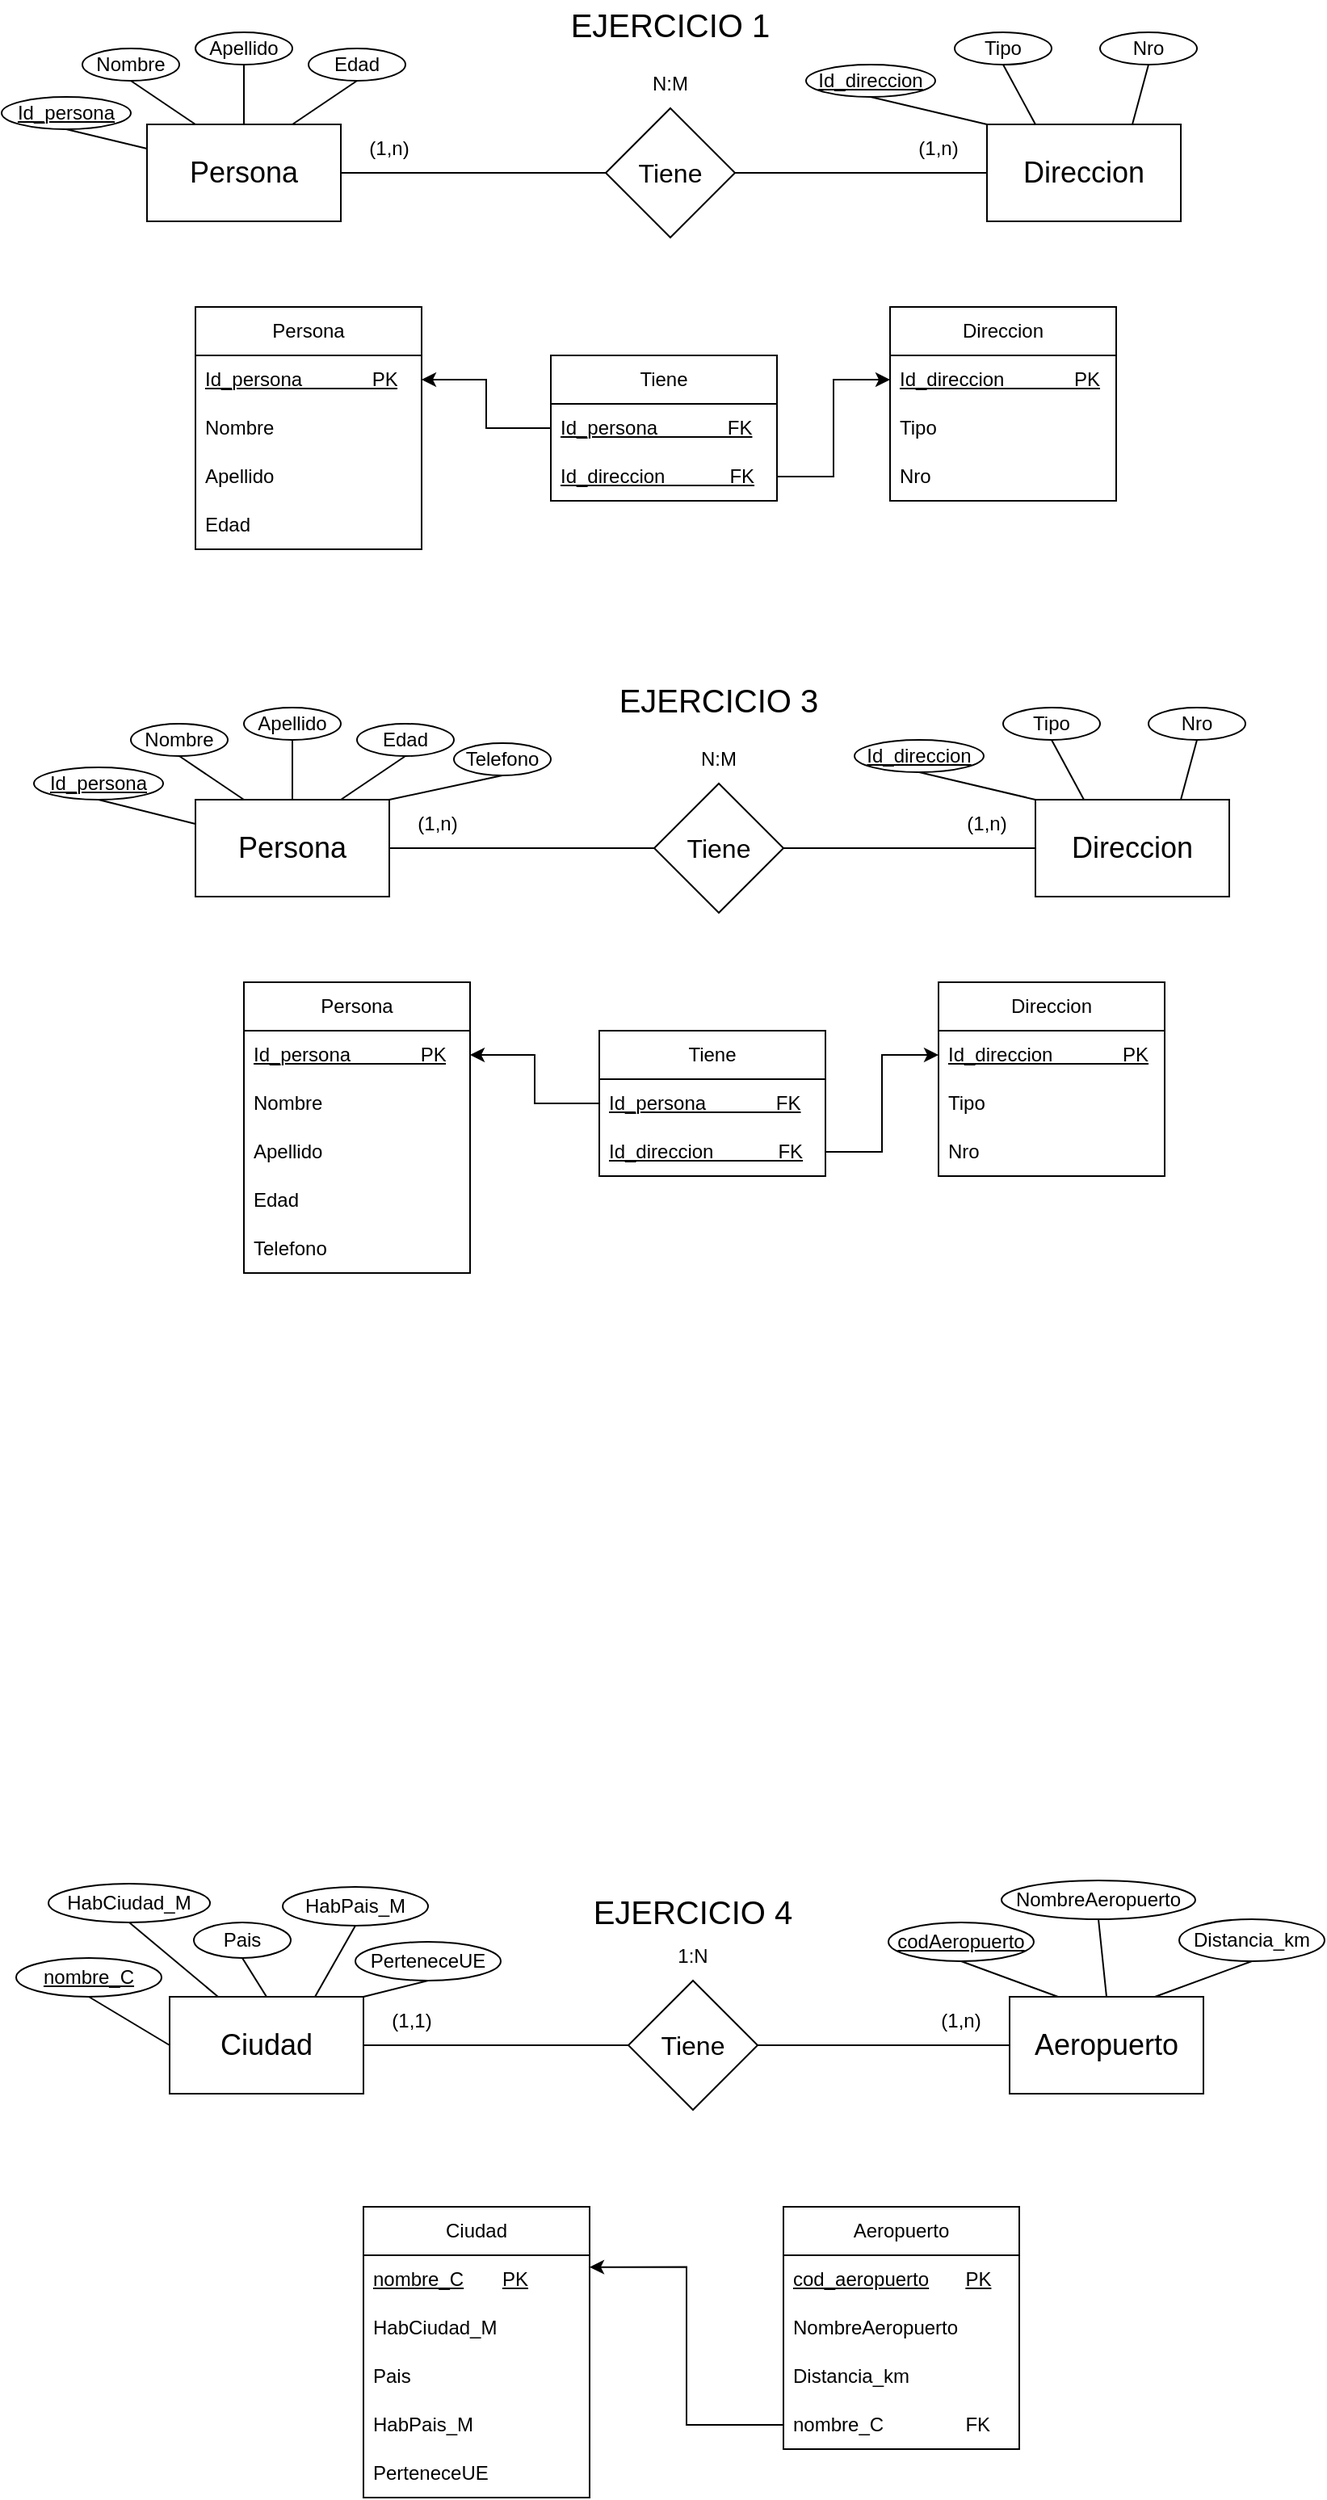 <mxfile version="22.1.0" type="github">
  <diagram name="Página-1" id="Z795Bbzr82MwVMrNqGUJ">
    <mxGraphModel dx="1278" dy="665" grid="1" gridSize="10" guides="1" tooltips="1" connect="1" arrows="1" fold="1" page="1" pageScale="1" pageWidth="827" pageHeight="1169" math="0" shadow="0">
      <root>
        <mxCell id="0" />
        <mxCell id="1" parent="0" />
        <mxCell id="fTpqq8_Z_Hes4YuYpRoL-5" style="edgeStyle=orthogonalEdgeStyle;rounded=0;orthogonalLoop=1;jettySize=auto;html=1;endArrow=none;endFill=0;" parent="1" source="fTpqq8_Z_Hes4YuYpRoL-1" target="fTpqq8_Z_Hes4YuYpRoL-2" edge="1">
          <mxGeometry relative="1" as="geometry" />
        </mxCell>
        <mxCell id="fTpqq8_Z_Hes4YuYpRoL-1" value="&lt;font style=&quot;font-size: 18px;&quot;&gt;Persona&lt;/font&gt;" style="rounded=0;whiteSpace=wrap;html=1;" parent="1" vertex="1">
          <mxGeometry x="90" y="117" width="120" height="60" as="geometry" />
        </mxCell>
        <mxCell id="fTpqq8_Z_Hes4YuYpRoL-6" style="edgeStyle=orthogonalEdgeStyle;rounded=0;orthogonalLoop=1;jettySize=auto;html=1;endArrow=none;endFill=0;" parent="1" source="fTpqq8_Z_Hes4YuYpRoL-2" target="fTpqq8_Z_Hes4YuYpRoL-3" edge="1">
          <mxGeometry relative="1" as="geometry" />
        </mxCell>
        <mxCell id="fTpqq8_Z_Hes4YuYpRoL-2" value="&lt;font style=&quot;font-size: 16px;&quot;&gt;Tiene&lt;/font&gt;" style="rhombus;whiteSpace=wrap;html=1;" parent="1" vertex="1">
          <mxGeometry x="374" y="107" width="80" height="80" as="geometry" />
        </mxCell>
        <mxCell id="fTpqq8_Z_Hes4YuYpRoL-3" value="&lt;font style=&quot;font-size: 18px;&quot;&gt;Direccion&lt;/font&gt;" style="rounded=0;whiteSpace=wrap;html=1;" parent="1" vertex="1">
          <mxGeometry x="610" y="117" width="120" height="60" as="geometry" />
        </mxCell>
        <mxCell id="fTpqq8_Z_Hes4YuYpRoL-7" value="(1,n)" style="text;html=1;strokeColor=none;fillColor=none;align=center;verticalAlign=middle;whiteSpace=wrap;rounded=0;" parent="1" vertex="1">
          <mxGeometry x="550" y="117" width="60" height="30" as="geometry" />
        </mxCell>
        <mxCell id="fTpqq8_Z_Hes4YuYpRoL-8" value="(1,n)" style="text;html=1;strokeColor=none;fillColor=none;align=center;verticalAlign=middle;whiteSpace=wrap;rounded=0;" parent="1" vertex="1">
          <mxGeometry x="210" y="117" width="60" height="30" as="geometry" />
        </mxCell>
        <mxCell id="fTpqq8_Z_Hes4YuYpRoL-9" value="N:M" style="text;html=1;strokeColor=none;fillColor=none;align=center;verticalAlign=middle;whiteSpace=wrap;rounded=0;" parent="1" vertex="1">
          <mxGeometry x="384" y="77" width="60" height="30" as="geometry" />
        </mxCell>
        <mxCell id="fTpqq8_Z_Hes4YuYpRoL-11" style="edgeStyle=orthogonalEdgeStyle;rounded=0;orthogonalLoop=1;jettySize=auto;html=1;endArrow=none;endFill=0;" parent="1" source="fTpqq8_Z_Hes4YuYpRoL-12" target="fTpqq8_Z_Hes4YuYpRoL-14" edge="1">
          <mxGeometry relative="1" as="geometry" />
        </mxCell>
        <mxCell id="fTpqq8_Z_Hes4YuYpRoL-12" value="&lt;font style=&quot;font-size: 18px;&quot;&gt;Ciudad&lt;/font&gt;" style="rounded=0;whiteSpace=wrap;html=1;" parent="1" vertex="1">
          <mxGeometry x="104" y="1276" width="120" height="60" as="geometry" />
        </mxCell>
        <mxCell id="fTpqq8_Z_Hes4YuYpRoL-13" style="edgeStyle=orthogonalEdgeStyle;rounded=0;orthogonalLoop=1;jettySize=auto;html=1;endArrow=none;endFill=0;" parent="1" source="fTpqq8_Z_Hes4YuYpRoL-14" target="fTpqq8_Z_Hes4YuYpRoL-15" edge="1">
          <mxGeometry relative="1" as="geometry" />
        </mxCell>
        <mxCell id="fTpqq8_Z_Hes4YuYpRoL-14" value="&lt;font style=&quot;font-size: 16px;&quot;&gt;Tiene&lt;/font&gt;" style="rhombus;whiteSpace=wrap;html=1;" parent="1" vertex="1">
          <mxGeometry x="388" y="1266" width="80" height="80" as="geometry" />
        </mxCell>
        <mxCell id="fTpqq8_Z_Hes4YuYpRoL-15" value="&lt;font style=&quot;font-size: 18px;&quot;&gt;Aeropuerto&lt;/font&gt;" style="rounded=0;whiteSpace=wrap;html=1;" parent="1" vertex="1">
          <mxGeometry x="624" y="1276" width="120" height="60" as="geometry" />
        </mxCell>
        <mxCell id="fTpqq8_Z_Hes4YuYpRoL-16" value="(1,n)" style="text;html=1;strokeColor=none;fillColor=none;align=center;verticalAlign=middle;whiteSpace=wrap;rounded=0;" parent="1" vertex="1">
          <mxGeometry x="564" y="1276" width="60" height="30" as="geometry" />
        </mxCell>
        <mxCell id="fTpqq8_Z_Hes4YuYpRoL-17" value="(1,1)" style="text;html=1;strokeColor=none;fillColor=none;align=center;verticalAlign=middle;whiteSpace=wrap;rounded=0;" parent="1" vertex="1">
          <mxGeometry x="224" y="1276" width="60" height="30" as="geometry" />
        </mxCell>
        <mxCell id="fTpqq8_Z_Hes4YuYpRoL-18" value="1:N" style="text;html=1;strokeColor=none;fillColor=none;align=center;verticalAlign=middle;whiteSpace=wrap;rounded=0;" parent="1" vertex="1">
          <mxGeometry x="398" y="1236" width="60" height="30" as="geometry" />
        </mxCell>
        <mxCell id="fTpqq8_Z_Hes4YuYpRoL-19" value="Ciudad" style="swimlane;fontStyle=0;childLayout=stackLayout;horizontal=1;startSize=30;horizontalStack=0;resizeParent=1;resizeParentMax=0;resizeLast=0;collapsible=1;marginBottom=0;whiteSpace=wrap;html=1;" parent="1" vertex="1">
          <mxGeometry x="224" y="1406" width="140" height="180" as="geometry" />
        </mxCell>
        <mxCell id="fTpqq8_Z_Hes4YuYpRoL-20" value="nombre_C&lt;span style=&quot;white-space: pre;&quot;&gt;&#x9;&lt;/span&gt;PK" style="text;strokeColor=none;fillColor=none;align=left;verticalAlign=middle;spacingLeft=4;spacingRight=4;overflow=hidden;points=[[0,0.5],[1,0.5]];portConstraint=eastwest;rotatable=0;whiteSpace=wrap;html=1;fontStyle=4" parent="fTpqq8_Z_Hes4YuYpRoL-19" vertex="1">
          <mxGeometry y="30" width="140" height="30" as="geometry" />
        </mxCell>
        <mxCell id="fTpqq8_Z_Hes4YuYpRoL-21" value="HabCiudad_M" style="text;strokeColor=none;fillColor=none;align=left;verticalAlign=middle;spacingLeft=4;spacingRight=4;overflow=hidden;points=[[0,0.5],[1,0.5]];portConstraint=eastwest;rotatable=0;whiteSpace=wrap;html=1;" parent="fTpqq8_Z_Hes4YuYpRoL-19" vertex="1">
          <mxGeometry y="60" width="140" height="30" as="geometry" />
        </mxCell>
        <mxCell id="fTpqq8_Z_Hes4YuYpRoL-22" value="Pais" style="text;strokeColor=none;fillColor=none;align=left;verticalAlign=middle;spacingLeft=4;spacingRight=4;overflow=hidden;points=[[0,0.5],[1,0.5]];portConstraint=eastwest;rotatable=0;whiteSpace=wrap;html=1;" parent="fTpqq8_Z_Hes4YuYpRoL-19" vertex="1">
          <mxGeometry y="90" width="140" height="30" as="geometry" />
        </mxCell>
        <mxCell id="-cpfAN26ETImXUH0Ku8d-99" value="HabPais_M" style="text;strokeColor=none;fillColor=none;align=left;verticalAlign=middle;spacingLeft=4;spacingRight=4;overflow=hidden;points=[[0,0.5],[1,0.5]];portConstraint=eastwest;rotatable=0;whiteSpace=wrap;html=1;" vertex="1" parent="fTpqq8_Z_Hes4YuYpRoL-19">
          <mxGeometry y="120" width="140" height="30" as="geometry" />
        </mxCell>
        <mxCell id="-cpfAN26ETImXUH0Ku8d-100" value="PerteneceUE" style="text;strokeColor=none;fillColor=none;align=left;verticalAlign=middle;spacingLeft=4;spacingRight=4;overflow=hidden;points=[[0,0.5],[1,0.5]];portConstraint=eastwest;rotatable=0;whiteSpace=wrap;html=1;" vertex="1" parent="fTpqq8_Z_Hes4YuYpRoL-19">
          <mxGeometry y="150" width="140" height="30" as="geometry" />
        </mxCell>
        <mxCell id="fTpqq8_Z_Hes4YuYpRoL-23" value="Aeropuerto" style="swimlane;fontStyle=0;childLayout=stackLayout;horizontal=1;startSize=30;horizontalStack=0;resizeParent=1;resizeParentMax=0;resizeLast=0;collapsible=1;marginBottom=0;whiteSpace=wrap;html=1;" parent="1" vertex="1">
          <mxGeometry x="484" y="1406" width="146" height="150" as="geometry" />
        </mxCell>
        <mxCell id="fTpqq8_Z_Hes4YuYpRoL-24" value="cod_aeropuerto&lt;span style=&quot;white-space: pre;&quot;&gt;&#x9;&lt;/span&gt;PK" style="text;strokeColor=none;fillColor=none;align=left;verticalAlign=middle;spacingLeft=4;spacingRight=4;overflow=hidden;points=[[0,0.5],[1,0.5]];portConstraint=eastwest;rotatable=0;whiteSpace=wrap;html=1;fontStyle=4" parent="fTpqq8_Z_Hes4YuYpRoL-23" vertex="1">
          <mxGeometry y="30" width="146" height="30" as="geometry" />
        </mxCell>
        <mxCell id="fTpqq8_Z_Hes4YuYpRoL-25" value="NombreAeropuerto" style="text;strokeColor=none;fillColor=none;align=left;verticalAlign=middle;spacingLeft=4;spacingRight=4;overflow=hidden;points=[[0,0.5],[1,0.5]];portConstraint=eastwest;rotatable=0;whiteSpace=wrap;html=1;" parent="fTpqq8_Z_Hes4YuYpRoL-23" vertex="1">
          <mxGeometry y="60" width="146" height="30" as="geometry" />
        </mxCell>
        <mxCell id="fTpqq8_Z_Hes4YuYpRoL-26" value="Distancia_km" style="text;strokeColor=none;fillColor=none;align=left;verticalAlign=middle;spacingLeft=4;spacingRight=4;overflow=hidden;points=[[0,0.5],[1,0.5]];portConstraint=eastwest;rotatable=0;whiteSpace=wrap;html=1;" parent="fTpqq8_Z_Hes4YuYpRoL-23" vertex="1">
          <mxGeometry y="90" width="146" height="30" as="geometry" />
        </mxCell>
        <mxCell id="fTpqq8_Z_Hes4YuYpRoL-28" value="nombre_C&lt;span style=&quot;white-space: pre;&quot;&gt;&#x9;&lt;/span&gt;&lt;span style=&quot;white-space: pre;&quot;&gt;&#x9;&lt;/span&gt;FK" style="text;strokeColor=none;fillColor=none;align=left;verticalAlign=middle;spacingLeft=4;spacingRight=4;overflow=hidden;points=[[0,0.5],[1,0.5]];portConstraint=eastwest;rotatable=0;whiteSpace=wrap;html=1;" parent="fTpqq8_Z_Hes4YuYpRoL-23" vertex="1">
          <mxGeometry y="120" width="146" height="30" as="geometry" />
        </mxCell>
        <mxCell id="fTpqq8_Z_Hes4YuYpRoL-29" style="edgeStyle=orthogonalEdgeStyle;rounded=0;orthogonalLoop=1;jettySize=auto;html=1;entryX=1;entryY=0.244;entryDx=0;entryDy=0;entryPerimeter=0;" parent="1" source="fTpqq8_Z_Hes4YuYpRoL-28" target="fTpqq8_Z_Hes4YuYpRoL-20" edge="1">
          <mxGeometry relative="1" as="geometry" />
        </mxCell>
        <mxCell id="fTpqq8_Z_Hes4YuYpRoL-30" value="&lt;font style=&quot;font-size: 20px;&quot;&gt;EJERCICIO 4&lt;/font&gt;" style="text;html=1;strokeColor=none;fillColor=none;align=center;verticalAlign=middle;whiteSpace=wrap;rounded=0;" parent="1" vertex="1">
          <mxGeometry x="354" y="1208" width="148" height="30" as="geometry" />
        </mxCell>
        <mxCell id="-cpfAN26ETImXUH0Ku8d-1" value="&lt;font style=&quot;font-size: 20px;&quot;&gt;EJERCICIO 1&lt;/font&gt;" style="text;html=1;strokeColor=none;fillColor=none;align=center;verticalAlign=middle;whiteSpace=wrap;rounded=0;" vertex="1" parent="1">
          <mxGeometry x="340" y="40" width="148" height="30" as="geometry" />
        </mxCell>
        <mxCell id="-cpfAN26ETImXUH0Ku8d-2" value="Persona" style="swimlane;fontStyle=0;childLayout=stackLayout;horizontal=1;startSize=30;horizontalStack=0;resizeParent=1;resizeParentMax=0;resizeLast=0;collapsible=1;marginBottom=0;whiteSpace=wrap;html=1;" vertex="1" parent="1">
          <mxGeometry x="120" y="230" width="140" height="150" as="geometry" />
        </mxCell>
        <mxCell id="-cpfAN26ETImXUH0Ku8d-3" value="Id_persona&amp;nbsp; &amp;nbsp; &amp;nbsp; &amp;nbsp; &amp;nbsp; &amp;nbsp; &amp;nbsp;PK" style="text;strokeColor=none;fillColor=none;align=left;verticalAlign=middle;spacingLeft=4;spacingRight=4;overflow=hidden;points=[[0,0.5],[1,0.5]];portConstraint=eastwest;rotatable=0;whiteSpace=wrap;html=1;fontStyle=4" vertex="1" parent="-cpfAN26ETImXUH0Ku8d-2">
          <mxGeometry y="30" width="140" height="30" as="geometry" />
        </mxCell>
        <mxCell id="-cpfAN26ETImXUH0Ku8d-4" value="Nombre" style="text;strokeColor=none;fillColor=none;align=left;verticalAlign=middle;spacingLeft=4;spacingRight=4;overflow=hidden;points=[[0,0.5],[1,0.5]];portConstraint=eastwest;rotatable=0;whiteSpace=wrap;html=1;" vertex="1" parent="-cpfAN26ETImXUH0Ku8d-2">
          <mxGeometry y="60" width="140" height="30" as="geometry" />
        </mxCell>
        <mxCell id="-cpfAN26ETImXUH0Ku8d-5" value="Apellido" style="text;strokeColor=none;fillColor=none;align=left;verticalAlign=middle;spacingLeft=4;spacingRight=4;overflow=hidden;points=[[0,0.5],[1,0.5]];portConstraint=eastwest;rotatable=0;whiteSpace=wrap;html=1;" vertex="1" parent="-cpfAN26ETImXUH0Ku8d-2">
          <mxGeometry y="90" width="140" height="30" as="geometry" />
        </mxCell>
        <mxCell id="-cpfAN26ETImXUH0Ku8d-27" value="Edad" style="text;strokeColor=none;fillColor=none;align=left;verticalAlign=middle;spacingLeft=4;spacingRight=4;overflow=hidden;points=[[0,0.5],[1,0.5]];portConstraint=eastwest;rotatable=0;whiteSpace=wrap;html=1;" vertex="1" parent="-cpfAN26ETImXUH0Ku8d-2">
          <mxGeometry y="120" width="140" height="30" as="geometry" />
        </mxCell>
        <mxCell id="-cpfAN26ETImXUH0Ku8d-6" value="Nombre" style="ellipse;whiteSpace=wrap;html=1;" vertex="1" parent="1">
          <mxGeometry x="50" y="70" width="60" height="20" as="geometry" />
        </mxCell>
        <mxCell id="-cpfAN26ETImXUH0Ku8d-9" value="Apellido" style="ellipse;whiteSpace=wrap;html=1;" vertex="1" parent="1">
          <mxGeometry x="120" y="60" width="60" height="20" as="geometry" />
        </mxCell>
        <mxCell id="-cpfAN26ETImXUH0Ku8d-10" value="Edad" style="ellipse;whiteSpace=wrap;html=1;" vertex="1" parent="1">
          <mxGeometry x="190" y="70" width="60" height="20" as="geometry" />
        </mxCell>
        <mxCell id="-cpfAN26ETImXUH0Ku8d-11" value="Tipo" style="ellipse;whiteSpace=wrap;html=1;" vertex="1" parent="1">
          <mxGeometry x="590" y="60" width="60" height="20" as="geometry" />
        </mxCell>
        <mxCell id="-cpfAN26ETImXUH0Ku8d-13" value="Nro" style="ellipse;whiteSpace=wrap;html=1;" vertex="1" parent="1">
          <mxGeometry x="680" y="60" width="60" height="20" as="geometry" />
        </mxCell>
        <mxCell id="-cpfAN26ETImXUH0Ku8d-16" value="" style="endArrow=none;html=1;rounded=0;entryX=0.5;entryY=1;entryDx=0;entryDy=0;exitX=0.75;exitY=0;exitDx=0;exitDy=0;" edge="1" parent="1" source="fTpqq8_Z_Hes4YuYpRoL-3" target="-cpfAN26ETImXUH0Ku8d-13">
          <mxGeometry width="50" height="50" relative="1" as="geometry">
            <mxPoint x="655" y="147" as="sourcePoint" />
            <mxPoint x="705" y="97" as="targetPoint" />
          </mxGeometry>
        </mxCell>
        <mxCell id="-cpfAN26ETImXUH0Ku8d-17" value="" style="endArrow=none;html=1;rounded=0;entryX=0.5;entryY=1;entryDx=0;entryDy=0;exitX=0.25;exitY=0;exitDx=0;exitDy=0;" edge="1" parent="1" source="fTpqq8_Z_Hes4YuYpRoL-3" target="-cpfAN26ETImXUH0Ku8d-11">
          <mxGeometry width="50" height="50" relative="1" as="geometry">
            <mxPoint x="520" y="127" as="sourcePoint" />
            <mxPoint x="570" y="77" as="targetPoint" />
          </mxGeometry>
        </mxCell>
        <mxCell id="-cpfAN26ETImXUH0Ku8d-18" value="" style="endArrow=none;html=1;rounded=0;entryX=0.5;entryY=1;entryDx=0;entryDy=0;exitX=0.25;exitY=0;exitDx=0;exitDy=0;" edge="1" parent="1" source="fTpqq8_Z_Hes4YuYpRoL-1" target="-cpfAN26ETImXUH0Ku8d-6">
          <mxGeometry width="50" height="50" relative="1" as="geometry">
            <mxPoint x="20" y="147" as="sourcePoint" />
            <mxPoint x="70" y="97" as="targetPoint" />
          </mxGeometry>
        </mxCell>
        <mxCell id="-cpfAN26ETImXUH0Ku8d-19" value="" style="endArrow=none;html=1;rounded=0;entryX=0.5;entryY=1;entryDx=0;entryDy=0;exitX=0.5;exitY=0;exitDx=0;exitDy=0;" edge="1" parent="1" source="fTpqq8_Z_Hes4YuYpRoL-1" target="-cpfAN26ETImXUH0Ku8d-9">
          <mxGeometry width="50" height="50" relative="1" as="geometry">
            <mxPoint x="110" y="147" as="sourcePoint" />
            <mxPoint x="160" y="97" as="targetPoint" />
          </mxGeometry>
        </mxCell>
        <mxCell id="-cpfAN26ETImXUH0Ku8d-20" value="" style="endArrow=none;html=1;rounded=0;entryX=0.5;entryY=1;entryDx=0;entryDy=0;exitX=0.75;exitY=0;exitDx=0;exitDy=0;" edge="1" parent="1" source="fTpqq8_Z_Hes4YuYpRoL-1" target="-cpfAN26ETImXUH0Ku8d-10">
          <mxGeometry width="50" height="50" relative="1" as="geometry">
            <mxPoint x="210" y="147" as="sourcePoint" />
            <mxPoint x="260" y="97" as="targetPoint" />
          </mxGeometry>
        </mxCell>
        <mxCell id="-cpfAN26ETImXUH0Ku8d-22" value="Id_persona" style="ellipse;whiteSpace=wrap;html=1;fontStyle=4" vertex="1" parent="1">
          <mxGeometry y="100" width="80" height="20" as="geometry" />
        </mxCell>
        <mxCell id="-cpfAN26ETImXUH0Ku8d-24" value="" style="endArrow=none;html=1;rounded=0;entryX=0.5;entryY=1;entryDx=0;entryDy=0;exitX=0;exitY=0.25;exitDx=0;exitDy=0;" edge="1" parent="1" source="fTpqq8_Z_Hes4YuYpRoL-1" target="-cpfAN26ETImXUH0Ku8d-22">
          <mxGeometry width="50" height="50" relative="1" as="geometry">
            <mxPoint x="10" y="210" as="sourcePoint" />
            <mxPoint x="60" y="160" as="targetPoint" />
          </mxGeometry>
        </mxCell>
        <mxCell id="-cpfAN26ETImXUH0Ku8d-25" value="Id_direccion" style="ellipse;whiteSpace=wrap;html=1;fontStyle=4" vertex="1" parent="1">
          <mxGeometry x="498" y="80" width="80" height="20" as="geometry" />
        </mxCell>
        <mxCell id="-cpfAN26ETImXUH0Ku8d-26" value="" style="endArrow=none;html=1;rounded=0;entryX=0.5;entryY=1;entryDx=0;entryDy=0;exitX=1;exitY=0;exitDx=0;exitDy=0;" edge="1" parent="1" source="fTpqq8_Z_Hes4YuYpRoL-7" target="-cpfAN26ETImXUH0Ku8d-25">
          <mxGeometry width="50" height="50" relative="1" as="geometry">
            <mxPoint x="488" y="167" as="sourcePoint" />
            <mxPoint x="538" y="117" as="targetPoint" />
          </mxGeometry>
        </mxCell>
        <mxCell id="-cpfAN26ETImXUH0Ku8d-28" value="Direccion" style="swimlane;fontStyle=0;childLayout=stackLayout;horizontal=1;startSize=30;horizontalStack=0;resizeParent=1;resizeParentMax=0;resizeLast=0;collapsible=1;marginBottom=0;whiteSpace=wrap;html=1;" vertex="1" parent="1">
          <mxGeometry x="550" y="230" width="140" height="120" as="geometry" />
        </mxCell>
        <mxCell id="-cpfAN26ETImXUH0Ku8d-29" value="Id_direccion&amp;nbsp; &amp;nbsp; &amp;nbsp; &amp;nbsp; &amp;nbsp; &amp;nbsp; &amp;nbsp;PK" style="text;strokeColor=none;fillColor=none;align=left;verticalAlign=middle;spacingLeft=4;spacingRight=4;overflow=hidden;points=[[0,0.5],[1,0.5]];portConstraint=eastwest;rotatable=0;whiteSpace=wrap;html=1;fontStyle=4" vertex="1" parent="-cpfAN26ETImXUH0Ku8d-28">
          <mxGeometry y="30" width="140" height="30" as="geometry" />
        </mxCell>
        <mxCell id="-cpfAN26ETImXUH0Ku8d-30" value="Tipo" style="text;strokeColor=none;fillColor=none;align=left;verticalAlign=middle;spacingLeft=4;spacingRight=4;overflow=hidden;points=[[0,0.5],[1,0.5]];portConstraint=eastwest;rotatable=0;whiteSpace=wrap;html=1;" vertex="1" parent="-cpfAN26ETImXUH0Ku8d-28">
          <mxGeometry y="60" width="140" height="30" as="geometry" />
        </mxCell>
        <mxCell id="-cpfAN26ETImXUH0Ku8d-31" value="Nro" style="text;strokeColor=none;fillColor=none;align=left;verticalAlign=middle;spacingLeft=4;spacingRight=4;overflow=hidden;points=[[0,0.5],[1,0.5]];portConstraint=eastwest;rotatable=0;whiteSpace=wrap;html=1;" vertex="1" parent="-cpfAN26ETImXUH0Ku8d-28">
          <mxGeometry y="90" width="140" height="30" as="geometry" />
        </mxCell>
        <mxCell id="-cpfAN26ETImXUH0Ku8d-33" value="Tiene" style="swimlane;fontStyle=0;childLayout=stackLayout;horizontal=1;startSize=30;horizontalStack=0;resizeParent=1;resizeParentMax=0;resizeLast=0;collapsible=1;marginBottom=0;whiteSpace=wrap;html=1;" vertex="1" parent="1">
          <mxGeometry x="340" y="260" width="140" height="90" as="geometry" />
        </mxCell>
        <mxCell id="-cpfAN26ETImXUH0Ku8d-34" value="Id_persona&amp;nbsp; &amp;nbsp; &amp;nbsp; &amp;nbsp; &amp;nbsp; &amp;nbsp; &amp;nbsp;FK" style="text;strokeColor=none;fillColor=none;align=left;verticalAlign=middle;spacingLeft=4;spacingRight=4;overflow=hidden;points=[[0,0.5],[1,0.5]];portConstraint=eastwest;rotatable=0;whiteSpace=wrap;html=1;fontStyle=4" vertex="1" parent="-cpfAN26ETImXUH0Ku8d-33">
          <mxGeometry y="30" width="140" height="30" as="geometry" />
        </mxCell>
        <mxCell id="-cpfAN26ETImXUH0Ku8d-37" value="Id_direccion&amp;nbsp; &amp;nbsp; &amp;nbsp; &amp;nbsp; &amp;nbsp; &amp;nbsp; FK" style="text;strokeColor=none;fillColor=none;align=left;verticalAlign=middle;spacingLeft=4;spacingRight=4;overflow=hidden;points=[[0,0.5],[1,0.5]];portConstraint=eastwest;rotatable=0;whiteSpace=wrap;html=1;fontStyle=4" vertex="1" parent="-cpfAN26ETImXUH0Ku8d-33">
          <mxGeometry y="60" width="140" height="30" as="geometry" />
        </mxCell>
        <mxCell id="-cpfAN26ETImXUH0Ku8d-38" style="edgeStyle=orthogonalEdgeStyle;rounded=0;orthogonalLoop=1;jettySize=auto;html=1;" edge="1" parent="1" source="-cpfAN26ETImXUH0Ku8d-34" target="-cpfAN26ETImXUH0Ku8d-3">
          <mxGeometry relative="1" as="geometry" />
        </mxCell>
        <mxCell id="-cpfAN26ETImXUH0Ku8d-39" style="edgeStyle=orthogonalEdgeStyle;rounded=0;orthogonalLoop=1;jettySize=auto;html=1;" edge="1" parent="1" source="-cpfAN26ETImXUH0Ku8d-37" target="-cpfAN26ETImXUH0Ku8d-29">
          <mxGeometry relative="1" as="geometry" />
        </mxCell>
        <mxCell id="-cpfAN26ETImXUH0Ku8d-40" style="edgeStyle=orthogonalEdgeStyle;rounded=0;orthogonalLoop=1;jettySize=auto;html=1;endArrow=none;endFill=0;" edge="1" parent="1" source="-cpfAN26ETImXUH0Ku8d-41" target="-cpfAN26ETImXUH0Ku8d-43">
          <mxGeometry relative="1" as="geometry" />
        </mxCell>
        <mxCell id="-cpfAN26ETImXUH0Ku8d-41" value="&lt;font style=&quot;font-size: 18px;&quot;&gt;Persona&lt;/font&gt;" style="rounded=0;whiteSpace=wrap;html=1;" vertex="1" parent="1">
          <mxGeometry x="120" y="535" width="120" height="60" as="geometry" />
        </mxCell>
        <mxCell id="-cpfAN26ETImXUH0Ku8d-42" style="edgeStyle=orthogonalEdgeStyle;rounded=0;orthogonalLoop=1;jettySize=auto;html=1;endArrow=none;endFill=0;" edge="1" parent="1" source="-cpfAN26ETImXUH0Ku8d-43" target="-cpfAN26ETImXUH0Ku8d-44">
          <mxGeometry relative="1" as="geometry" />
        </mxCell>
        <mxCell id="-cpfAN26ETImXUH0Ku8d-43" value="&lt;font style=&quot;font-size: 16px;&quot;&gt;Tiene&lt;/font&gt;" style="rhombus;whiteSpace=wrap;html=1;" vertex="1" parent="1">
          <mxGeometry x="404" y="525" width="80" height="80" as="geometry" />
        </mxCell>
        <mxCell id="-cpfAN26ETImXUH0Ku8d-44" value="&lt;font style=&quot;font-size: 18px;&quot;&gt;Direccion&lt;/font&gt;" style="rounded=0;whiteSpace=wrap;html=1;" vertex="1" parent="1">
          <mxGeometry x="640" y="535" width="120" height="60" as="geometry" />
        </mxCell>
        <mxCell id="-cpfAN26ETImXUH0Ku8d-45" value="(1,n)" style="text;html=1;strokeColor=none;fillColor=none;align=center;verticalAlign=middle;whiteSpace=wrap;rounded=0;" vertex="1" parent="1">
          <mxGeometry x="580" y="535" width="60" height="30" as="geometry" />
        </mxCell>
        <mxCell id="-cpfAN26ETImXUH0Ku8d-46" value="(1,n)" style="text;html=1;strokeColor=none;fillColor=none;align=center;verticalAlign=middle;whiteSpace=wrap;rounded=0;" vertex="1" parent="1">
          <mxGeometry x="240" y="535" width="60" height="30" as="geometry" />
        </mxCell>
        <mxCell id="-cpfAN26ETImXUH0Ku8d-47" value="N:M" style="text;html=1;strokeColor=none;fillColor=none;align=center;verticalAlign=middle;whiteSpace=wrap;rounded=0;" vertex="1" parent="1">
          <mxGeometry x="414" y="495" width="60" height="30" as="geometry" />
        </mxCell>
        <mxCell id="-cpfAN26ETImXUH0Ku8d-48" value="&lt;font style=&quot;font-size: 20px;&quot;&gt;EJERCICIO 3&lt;/font&gt;" style="text;html=1;strokeColor=none;fillColor=none;align=center;verticalAlign=middle;whiteSpace=wrap;rounded=0;" vertex="1" parent="1">
          <mxGeometry x="370" y="458" width="148" height="30" as="geometry" />
        </mxCell>
        <mxCell id="-cpfAN26ETImXUH0Ku8d-49" value="Persona" style="swimlane;fontStyle=0;childLayout=stackLayout;horizontal=1;startSize=30;horizontalStack=0;resizeParent=1;resizeParentMax=0;resizeLast=0;collapsible=1;marginBottom=0;whiteSpace=wrap;html=1;" vertex="1" parent="1">
          <mxGeometry x="150" y="648" width="140" height="180" as="geometry" />
        </mxCell>
        <mxCell id="-cpfAN26ETImXUH0Ku8d-50" value="Id_persona&amp;nbsp; &amp;nbsp; &amp;nbsp; &amp;nbsp; &amp;nbsp; &amp;nbsp; &amp;nbsp;PK" style="text;strokeColor=none;fillColor=none;align=left;verticalAlign=middle;spacingLeft=4;spacingRight=4;overflow=hidden;points=[[0,0.5],[1,0.5]];portConstraint=eastwest;rotatable=0;whiteSpace=wrap;html=1;fontStyle=4" vertex="1" parent="-cpfAN26ETImXUH0Ku8d-49">
          <mxGeometry y="30" width="140" height="30" as="geometry" />
        </mxCell>
        <mxCell id="-cpfAN26ETImXUH0Ku8d-51" value="Nombre" style="text;strokeColor=none;fillColor=none;align=left;verticalAlign=middle;spacingLeft=4;spacingRight=4;overflow=hidden;points=[[0,0.5],[1,0.5]];portConstraint=eastwest;rotatable=0;whiteSpace=wrap;html=1;" vertex="1" parent="-cpfAN26ETImXUH0Ku8d-49">
          <mxGeometry y="60" width="140" height="30" as="geometry" />
        </mxCell>
        <mxCell id="-cpfAN26ETImXUH0Ku8d-52" value="Apellido" style="text;strokeColor=none;fillColor=none;align=left;verticalAlign=middle;spacingLeft=4;spacingRight=4;overflow=hidden;points=[[0,0.5],[1,0.5]];portConstraint=eastwest;rotatable=0;whiteSpace=wrap;html=1;" vertex="1" parent="-cpfAN26ETImXUH0Ku8d-49">
          <mxGeometry y="90" width="140" height="30" as="geometry" />
        </mxCell>
        <mxCell id="-cpfAN26ETImXUH0Ku8d-53" value="Edad" style="text;strokeColor=none;fillColor=none;align=left;verticalAlign=middle;spacingLeft=4;spacingRight=4;overflow=hidden;points=[[0,0.5],[1,0.5]];portConstraint=eastwest;rotatable=0;whiteSpace=wrap;html=1;" vertex="1" parent="-cpfAN26ETImXUH0Ku8d-49">
          <mxGeometry y="120" width="140" height="30" as="geometry" />
        </mxCell>
        <mxCell id="-cpfAN26ETImXUH0Ku8d-79" value="Telefono" style="text;strokeColor=none;fillColor=none;align=left;verticalAlign=middle;spacingLeft=4;spacingRight=4;overflow=hidden;points=[[0,0.5],[1,0.5]];portConstraint=eastwest;rotatable=0;whiteSpace=wrap;html=1;" vertex="1" parent="-cpfAN26ETImXUH0Ku8d-49">
          <mxGeometry y="150" width="140" height="30" as="geometry" />
        </mxCell>
        <mxCell id="-cpfAN26ETImXUH0Ku8d-54" value="Nombre" style="ellipse;whiteSpace=wrap;html=1;" vertex="1" parent="1">
          <mxGeometry x="80" y="488" width="60" height="20" as="geometry" />
        </mxCell>
        <mxCell id="-cpfAN26ETImXUH0Ku8d-55" value="Apellido" style="ellipse;whiteSpace=wrap;html=1;" vertex="1" parent="1">
          <mxGeometry x="150" y="478" width="60" height="20" as="geometry" />
        </mxCell>
        <mxCell id="-cpfAN26ETImXUH0Ku8d-56" value="Edad" style="ellipse;whiteSpace=wrap;html=1;" vertex="1" parent="1">
          <mxGeometry x="220" y="488" width="60" height="20" as="geometry" />
        </mxCell>
        <mxCell id="-cpfAN26ETImXUH0Ku8d-57" value="Tipo" style="ellipse;whiteSpace=wrap;html=1;" vertex="1" parent="1">
          <mxGeometry x="620" y="478" width="60" height="20" as="geometry" />
        </mxCell>
        <mxCell id="-cpfAN26ETImXUH0Ku8d-58" value="Nro" style="ellipse;whiteSpace=wrap;html=1;" vertex="1" parent="1">
          <mxGeometry x="710" y="478" width="60" height="20" as="geometry" />
        </mxCell>
        <mxCell id="-cpfAN26ETImXUH0Ku8d-59" value="" style="endArrow=none;html=1;rounded=0;entryX=0.5;entryY=1;entryDx=0;entryDy=0;exitX=0.75;exitY=0;exitDx=0;exitDy=0;" edge="1" parent="1" source="-cpfAN26ETImXUH0Ku8d-44" target="-cpfAN26ETImXUH0Ku8d-58">
          <mxGeometry width="50" height="50" relative="1" as="geometry">
            <mxPoint x="685" y="565" as="sourcePoint" />
            <mxPoint x="735" y="515" as="targetPoint" />
          </mxGeometry>
        </mxCell>
        <mxCell id="-cpfAN26ETImXUH0Ku8d-60" value="" style="endArrow=none;html=1;rounded=0;entryX=0.5;entryY=1;entryDx=0;entryDy=0;exitX=0.25;exitY=0;exitDx=0;exitDy=0;" edge="1" parent="1" source="-cpfAN26ETImXUH0Ku8d-44" target="-cpfAN26ETImXUH0Ku8d-57">
          <mxGeometry width="50" height="50" relative="1" as="geometry">
            <mxPoint x="550" y="545" as="sourcePoint" />
            <mxPoint x="600" y="495" as="targetPoint" />
          </mxGeometry>
        </mxCell>
        <mxCell id="-cpfAN26ETImXUH0Ku8d-61" value="" style="endArrow=none;html=1;rounded=0;entryX=0.5;entryY=1;entryDx=0;entryDy=0;exitX=0.25;exitY=0;exitDx=0;exitDy=0;" edge="1" parent="1" source="-cpfAN26ETImXUH0Ku8d-41" target="-cpfAN26ETImXUH0Ku8d-54">
          <mxGeometry width="50" height="50" relative="1" as="geometry">
            <mxPoint x="50" y="565" as="sourcePoint" />
            <mxPoint x="100" y="515" as="targetPoint" />
          </mxGeometry>
        </mxCell>
        <mxCell id="-cpfAN26ETImXUH0Ku8d-62" value="" style="endArrow=none;html=1;rounded=0;entryX=0.5;entryY=1;entryDx=0;entryDy=0;exitX=0.5;exitY=0;exitDx=0;exitDy=0;" edge="1" parent="1" source="-cpfAN26ETImXUH0Ku8d-41" target="-cpfAN26ETImXUH0Ku8d-55">
          <mxGeometry width="50" height="50" relative="1" as="geometry">
            <mxPoint x="140" y="565" as="sourcePoint" />
            <mxPoint x="190" y="515" as="targetPoint" />
          </mxGeometry>
        </mxCell>
        <mxCell id="-cpfAN26ETImXUH0Ku8d-63" value="" style="endArrow=none;html=1;rounded=0;entryX=0.5;entryY=1;entryDx=0;entryDy=0;exitX=0.75;exitY=0;exitDx=0;exitDy=0;" edge="1" parent="1" source="-cpfAN26ETImXUH0Ku8d-41" target="-cpfAN26ETImXUH0Ku8d-56">
          <mxGeometry width="50" height="50" relative="1" as="geometry">
            <mxPoint x="240" y="565" as="sourcePoint" />
            <mxPoint x="290" y="515" as="targetPoint" />
          </mxGeometry>
        </mxCell>
        <mxCell id="-cpfAN26ETImXUH0Ku8d-64" value="Id_persona" style="ellipse;whiteSpace=wrap;html=1;fontStyle=4" vertex="1" parent="1">
          <mxGeometry x="20" y="515" width="80" height="20" as="geometry" />
        </mxCell>
        <mxCell id="-cpfAN26ETImXUH0Ku8d-65" value="" style="endArrow=none;html=1;rounded=0;entryX=0.5;entryY=1;entryDx=0;entryDy=0;exitX=0;exitY=0.25;exitDx=0;exitDy=0;" edge="1" parent="1" source="-cpfAN26ETImXUH0Ku8d-41" target="-cpfAN26ETImXUH0Ku8d-64">
          <mxGeometry width="50" height="50" relative="1" as="geometry">
            <mxPoint x="40" y="628" as="sourcePoint" />
            <mxPoint x="70" y="538" as="targetPoint" />
          </mxGeometry>
        </mxCell>
        <mxCell id="-cpfAN26ETImXUH0Ku8d-66" value="Id_direccion" style="ellipse;whiteSpace=wrap;html=1;fontStyle=4" vertex="1" parent="1">
          <mxGeometry x="528" y="498" width="80" height="20" as="geometry" />
        </mxCell>
        <mxCell id="-cpfAN26ETImXUH0Ku8d-67" value="" style="endArrow=none;html=1;rounded=0;entryX=0.5;entryY=1;entryDx=0;entryDy=0;exitX=1;exitY=0;exitDx=0;exitDy=0;" edge="1" parent="1" source="-cpfAN26ETImXUH0Ku8d-45" target="-cpfAN26ETImXUH0Ku8d-66">
          <mxGeometry width="50" height="50" relative="1" as="geometry">
            <mxPoint x="518" y="585" as="sourcePoint" />
            <mxPoint x="568" y="535" as="targetPoint" />
          </mxGeometry>
        </mxCell>
        <mxCell id="-cpfAN26ETImXUH0Ku8d-68" value="Direccion" style="swimlane;fontStyle=0;childLayout=stackLayout;horizontal=1;startSize=30;horizontalStack=0;resizeParent=1;resizeParentMax=0;resizeLast=0;collapsible=1;marginBottom=0;whiteSpace=wrap;html=1;" vertex="1" parent="1">
          <mxGeometry x="580" y="648" width="140" height="120" as="geometry" />
        </mxCell>
        <mxCell id="-cpfAN26ETImXUH0Ku8d-69" value="Id_direccion&amp;nbsp; &amp;nbsp; &amp;nbsp; &amp;nbsp; &amp;nbsp; &amp;nbsp; &amp;nbsp;PK" style="text;strokeColor=none;fillColor=none;align=left;verticalAlign=middle;spacingLeft=4;spacingRight=4;overflow=hidden;points=[[0,0.5],[1,0.5]];portConstraint=eastwest;rotatable=0;whiteSpace=wrap;html=1;fontStyle=4" vertex="1" parent="-cpfAN26ETImXUH0Ku8d-68">
          <mxGeometry y="30" width="140" height="30" as="geometry" />
        </mxCell>
        <mxCell id="-cpfAN26ETImXUH0Ku8d-70" value="Tipo" style="text;strokeColor=none;fillColor=none;align=left;verticalAlign=middle;spacingLeft=4;spacingRight=4;overflow=hidden;points=[[0,0.5],[1,0.5]];portConstraint=eastwest;rotatable=0;whiteSpace=wrap;html=1;" vertex="1" parent="-cpfAN26ETImXUH0Ku8d-68">
          <mxGeometry y="60" width="140" height="30" as="geometry" />
        </mxCell>
        <mxCell id="-cpfAN26ETImXUH0Ku8d-71" value="Nro" style="text;strokeColor=none;fillColor=none;align=left;verticalAlign=middle;spacingLeft=4;spacingRight=4;overflow=hidden;points=[[0,0.5],[1,0.5]];portConstraint=eastwest;rotatable=0;whiteSpace=wrap;html=1;" vertex="1" parent="-cpfAN26ETImXUH0Ku8d-68">
          <mxGeometry y="90" width="140" height="30" as="geometry" />
        </mxCell>
        <mxCell id="-cpfAN26ETImXUH0Ku8d-72" value="Tiene" style="swimlane;fontStyle=0;childLayout=stackLayout;horizontal=1;startSize=30;horizontalStack=0;resizeParent=1;resizeParentMax=0;resizeLast=0;collapsible=1;marginBottom=0;whiteSpace=wrap;html=1;" vertex="1" parent="1">
          <mxGeometry x="370" y="678" width="140" height="90" as="geometry" />
        </mxCell>
        <mxCell id="-cpfAN26ETImXUH0Ku8d-73" value="Id_persona&amp;nbsp; &amp;nbsp; &amp;nbsp; &amp;nbsp; &amp;nbsp; &amp;nbsp; &amp;nbsp;FK" style="text;strokeColor=none;fillColor=none;align=left;verticalAlign=middle;spacingLeft=4;spacingRight=4;overflow=hidden;points=[[0,0.5],[1,0.5]];portConstraint=eastwest;rotatable=0;whiteSpace=wrap;html=1;fontStyle=4" vertex="1" parent="-cpfAN26ETImXUH0Ku8d-72">
          <mxGeometry y="30" width="140" height="30" as="geometry" />
        </mxCell>
        <mxCell id="-cpfAN26ETImXUH0Ku8d-74" value="Id_direccion&amp;nbsp; &amp;nbsp; &amp;nbsp; &amp;nbsp; &amp;nbsp; &amp;nbsp; FK" style="text;strokeColor=none;fillColor=none;align=left;verticalAlign=middle;spacingLeft=4;spacingRight=4;overflow=hidden;points=[[0,0.5],[1,0.5]];portConstraint=eastwest;rotatable=0;whiteSpace=wrap;html=1;fontStyle=4" vertex="1" parent="-cpfAN26ETImXUH0Ku8d-72">
          <mxGeometry y="60" width="140" height="30" as="geometry" />
        </mxCell>
        <mxCell id="-cpfAN26ETImXUH0Ku8d-75" style="edgeStyle=orthogonalEdgeStyle;rounded=0;orthogonalLoop=1;jettySize=auto;html=1;" edge="1" parent="1" source="-cpfAN26ETImXUH0Ku8d-73" target="-cpfAN26ETImXUH0Ku8d-50">
          <mxGeometry relative="1" as="geometry" />
        </mxCell>
        <mxCell id="-cpfAN26ETImXUH0Ku8d-76" style="edgeStyle=orthogonalEdgeStyle;rounded=0;orthogonalLoop=1;jettySize=auto;html=1;" edge="1" parent="1" source="-cpfAN26ETImXUH0Ku8d-74" target="-cpfAN26ETImXUH0Ku8d-69">
          <mxGeometry relative="1" as="geometry" />
        </mxCell>
        <mxCell id="-cpfAN26ETImXUH0Ku8d-77" value="Telefono" style="ellipse;whiteSpace=wrap;html=1;" vertex="1" parent="1">
          <mxGeometry x="280" y="500" width="60" height="20" as="geometry" />
        </mxCell>
        <mxCell id="-cpfAN26ETImXUH0Ku8d-78" value="" style="endArrow=none;html=1;rounded=0;entryX=0.5;entryY=1;entryDx=0;entryDy=0;exitX=0;exitY=0;exitDx=0;exitDy=0;" edge="1" parent="1" source="-cpfAN26ETImXUH0Ku8d-46" target="-cpfAN26ETImXUH0Ku8d-77">
          <mxGeometry width="50" height="50" relative="1" as="geometry">
            <mxPoint x="260" y="588" as="sourcePoint" />
            <mxPoint x="310" y="538" as="targetPoint" />
          </mxGeometry>
        </mxCell>
        <mxCell id="-cpfAN26ETImXUH0Ku8d-80" value="nombre_C" style="ellipse;whiteSpace=wrap;html=1;fontStyle=4" vertex="1" parent="1">
          <mxGeometry x="9" y="1252" width="90" height="24" as="geometry" />
        </mxCell>
        <mxCell id="-cpfAN26ETImXUH0Ku8d-81" value="HabCiudad_M" style="ellipse;whiteSpace=wrap;html=1;" vertex="1" parent="1">
          <mxGeometry x="29" y="1206" width="100" height="24" as="geometry" />
        </mxCell>
        <mxCell id="-cpfAN26ETImXUH0Ku8d-82" value="HabPais_M" style="ellipse;whiteSpace=wrap;html=1;" vertex="1" parent="1">
          <mxGeometry x="174" y="1208" width="90" height="24" as="geometry" />
        </mxCell>
        <mxCell id="-cpfAN26ETImXUH0Ku8d-83" value="Pais" style="ellipse;whiteSpace=wrap;html=1;" vertex="1" parent="1">
          <mxGeometry x="119" y="1230" width="60" height="22" as="geometry" />
        </mxCell>
        <mxCell id="-cpfAN26ETImXUH0Ku8d-84" value="PerteneceUE" style="ellipse;whiteSpace=wrap;html=1;" vertex="1" parent="1">
          <mxGeometry x="219" y="1242" width="90" height="24" as="geometry" />
        </mxCell>
        <mxCell id="-cpfAN26ETImXUH0Ku8d-85" value="" style="endArrow=none;html=1;rounded=0;entryX=0.5;entryY=1;entryDx=0;entryDy=0;exitX=0;exitY=0.5;exitDx=0;exitDy=0;" edge="1" parent="1" source="fTpqq8_Z_Hes4YuYpRoL-12" target="-cpfAN26ETImXUH0Ku8d-80">
          <mxGeometry width="50" height="50" relative="1" as="geometry">
            <mxPoint x="34" y="1356" as="sourcePoint" />
            <mxPoint x="84" y="1306" as="targetPoint" />
          </mxGeometry>
        </mxCell>
        <mxCell id="-cpfAN26ETImXUH0Ku8d-86" value="" style="endArrow=none;html=1;rounded=0;entryX=0.5;entryY=1;entryDx=0;entryDy=0;exitX=0.25;exitY=0;exitDx=0;exitDy=0;" edge="1" parent="1" source="fTpqq8_Z_Hes4YuYpRoL-12" target="-cpfAN26ETImXUH0Ku8d-81">
          <mxGeometry width="50" height="50" relative="1" as="geometry">
            <mxPoint x="69" y="1306" as="sourcePoint" />
            <mxPoint x="119" y="1256" as="targetPoint" />
          </mxGeometry>
        </mxCell>
        <mxCell id="-cpfAN26ETImXUH0Ku8d-87" value="" style="endArrow=none;html=1;rounded=0;entryX=0.5;entryY=1;entryDx=0;entryDy=0;exitX=0.5;exitY=0;exitDx=0;exitDy=0;" edge="1" parent="1" source="fTpqq8_Z_Hes4YuYpRoL-12" target="-cpfAN26ETImXUH0Ku8d-83">
          <mxGeometry width="50" height="50" relative="1" as="geometry">
            <mxPoint x="109" y="1316" as="sourcePoint" />
            <mxPoint x="159" y="1266" as="targetPoint" />
          </mxGeometry>
        </mxCell>
        <mxCell id="-cpfAN26ETImXUH0Ku8d-88" value="" style="endArrow=none;html=1;rounded=0;entryX=0.5;entryY=1;entryDx=0;entryDy=0;exitX=0.75;exitY=0;exitDx=0;exitDy=0;" edge="1" parent="1" source="fTpqq8_Z_Hes4YuYpRoL-12" target="-cpfAN26ETImXUH0Ku8d-82">
          <mxGeometry width="50" height="50" relative="1" as="geometry">
            <mxPoint x="159" y="1302" as="sourcePoint" />
            <mxPoint x="209" y="1252" as="targetPoint" />
          </mxGeometry>
        </mxCell>
        <mxCell id="-cpfAN26ETImXUH0Ku8d-89" value="" style="endArrow=none;html=1;rounded=0;entryX=0.5;entryY=1;entryDx=0;entryDy=0;exitX=1;exitY=0;exitDx=0;exitDy=0;" edge="1" parent="1" source="fTpqq8_Z_Hes4YuYpRoL-12" target="-cpfAN26ETImXUH0Ku8d-84">
          <mxGeometry width="50" height="50" relative="1" as="geometry">
            <mxPoint x="279" y="1382" as="sourcePoint" />
            <mxPoint x="329" y="1332" as="targetPoint" />
          </mxGeometry>
        </mxCell>
        <mxCell id="-cpfAN26ETImXUH0Ku8d-90" value="codAeropuerto" style="ellipse;whiteSpace=wrap;html=1;fontStyle=4" vertex="1" parent="1">
          <mxGeometry x="549" y="1230" width="90" height="24" as="geometry" />
        </mxCell>
        <mxCell id="-cpfAN26ETImXUH0Ku8d-91" value="NombreAeropuerto" style="ellipse;whiteSpace=wrap;html=1;" vertex="1" parent="1">
          <mxGeometry x="619" y="1204" width="120" height="24" as="geometry" />
        </mxCell>
        <mxCell id="-cpfAN26ETImXUH0Ku8d-93" value="Distancia_km" style="ellipse;whiteSpace=wrap;html=1;" vertex="1" parent="1">
          <mxGeometry x="729" y="1228" width="90" height="26" as="geometry" />
        </mxCell>
        <mxCell id="-cpfAN26ETImXUH0Ku8d-94" value="" style="endArrow=none;html=1;rounded=0;entryX=0.5;entryY=1;entryDx=0;entryDy=0;exitX=0.75;exitY=0;exitDx=0;exitDy=0;" edge="1" parent="1" source="fTpqq8_Z_Hes4YuYpRoL-15" target="-cpfAN26ETImXUH0Ku8d-93">
          <mxGeometry width="50" height="50" relative="1" as="geometry">
            <mxPoint x="749" y="1326" as="sourcePoint" />
            <mxPoint x="799" y="1276" as="targetPoint" />
          </mxGeometry>
        </mxCell>
        <mxCell id="-cpfAN26ETImXUH0Ku8d-95" value="" style="endArrow=none;html=1;rounded=0;entryX=0.5;entryY=1;entryDx=0;entryDy=0;exitX=0.5;exitY=0;exitDx=0;exitDy=0;" edge="1" parent="1" source="fTpqq8_Z_Hes4YuYpRoL-15" target="-cpfAN26ETImXUH0Ku8d-91">
          <mxGeometry width="50" height="50" relative="1" as="geometry">
            <mxPoint x="629" y="1292" as="sourcePoint" />
            <mxPoint x="659" y="1262" as="targetPoint" />
          </mxGeometry>
        </mxCell>
        <mxCell id="-cpfAN26ETImXUH0Ku8d-98" value="" style="endArrow=none;html=1;rounded=0;entryX=0.5;entryY=1;entryDx=0;entryDy=0;exitX=0.25;exitY=0;exitDx=0;exitDy=0;" edge="1" parent="1" source="fTpqq8_Z_Hes4YuYpRoL-15" target="-cpfAN26ETImXUH0Ku8d-90">
          <mxGeometry width="50" height="50" relative="1" as="geometry">
            <mxPoint x="542" y="1316" as="sourcePoint" />
            <mxPoint x="592" y="1266" as="targetPoint" />
          </mxGeometry>
        </mxCell>
      </root>
    </mxGraphModel>
  </diagram>
</mxfile>
